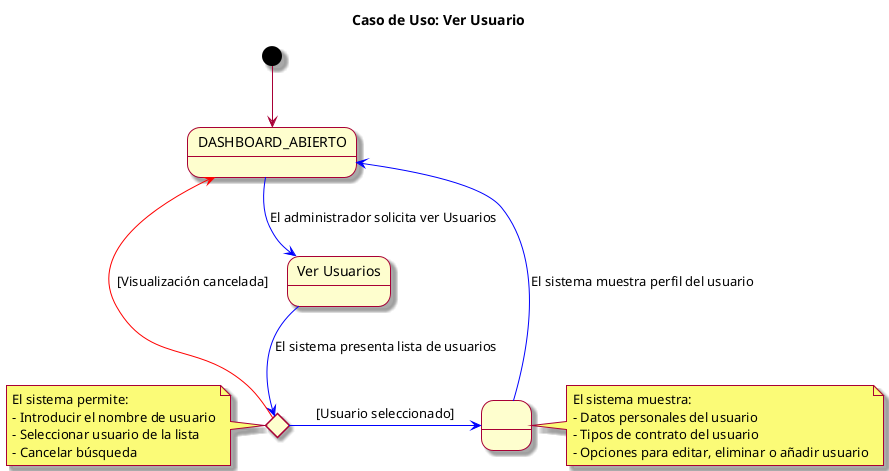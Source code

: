 @startuml
skin rose
title Caso de Uso: Ver Usuario

state DASHBOARD_ABIERTO as "DASHBOARD_ABIERTO"
state LeerUsuarios as "Ver Usuarios" 
  
state SeleccionarUsuario <<choice>>
state VisualizarPerfil as " "


[*] -d-> DASHBOARD_ABIERTO
DASHBOARD_ABIERTO -d[#blue]-> LeerUsuarios : El administrador solicita ver Usuarios
LeerUsuarios -d[#blue]-> SeleccionarUsuario : El sistema presenta lista de usuarios
SeleccionarUsuario -r[#blue]-> VisualizarPerfil : [Usuario seleccionado]
VisualizarPerfil -d[#blue]-> DASHBOARD_ABIERTO : El sistema muestra perfil del usuario
SeleccionarUsuario -l[#red]-> DASHBOARD_ABIERTO : [Visualización cancelada]

note right of VisualizarPerfil
  El sistema muestra:
  - Datos personales del usuario
  - Tipos de contrato del usuario
  - Opciones para editar, eliminar o añadir usuario
end note

note left of SeleccionarUsuario
  El sistema permite:
  - Introducir el nombre de usuario
  - Seleccionar usuario de la lista
  - Cancelar búsqueda
end note



@enduml
